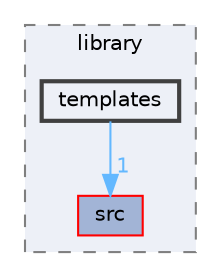 digraph "C:/microchip/harmony3/gfx/middleware/legato/library/templates"
{
 // INTERACTIVE_SVG=YES
 // LATEX_PDF_SIZE
  bgcolor="transparent";
  edge [fontname=Helvetica,fontsize=10,labelfontname=Helvetica,labelfontsize=10];
  node [fontname=Helvetica,fontsize=10,shape=box,height=0.2,width=0.4];
  compound=true
  subgraph clusterdir_e4a29d7a346fd77a9e794f22f754dab6 {
    graph [ bgcolor="#edf0f7", pencolor="grey50", label="library", fontname=Helvetica,fontsize=10 style="filled,dashed", URL="dir_e4a29d7a346fd77a9e794f22f754dab6.html",tooltip=""]
  dir_adde1508f32a4a310fdcd2f341a8443f [label="src", fillcolor="#a2b4d6", color="red", style="filled", URL="dir_adde1508f32a4a310fdcd2f341a8443f.html",tooltip=""];
  dir_0953c38ed338548d562490147e6a16dc [label="templates", fillcolor="#edf0f7", color="grey25", style="filled,bold", URL="dir_0953c38ed338548d562490147e6a16dc.html",tooltip=""];
  }
  dir_0953c38ed338548d562490147e6a16dc->dir_adde1508f32a4a310fdcd2f341a8443f [headlabel="1", labeldistance=1.5 headhref="dir_000117_000097.html" color="steelblue1" fontcolor="steelblue1"];
}
